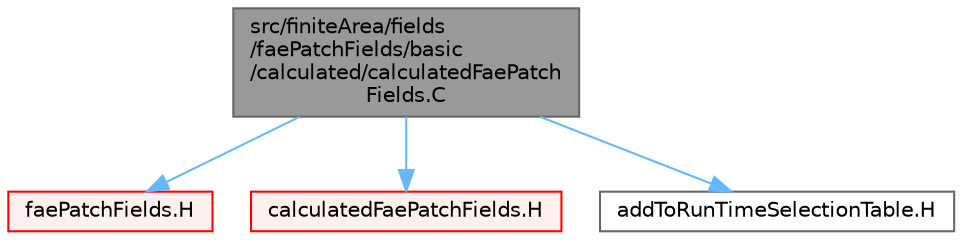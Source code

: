 digraph "src/finiteArea/fields/faePatchFields/basic/calculated/calculatedFaePatchFields.C"
{
 // LATEX_PDF_SIZE
  bgcolor="transparent";
  edge [fontname=Helvetica,fontsize=10,labelfontname=Helvetica,labelfontsize=10];
  node [fontname=Helvetica,fontsize=10,shape=box,height=0.2,width=0.4];
  Node1 [id="Node000001",label="src/finiteArea/fields\l/faePatchFields/basic\l/calculated/calculatedFaePatch\lFields.C",height=0.2,width=0.4,color="gray40", fillcolor="grey60", style="filled", fontcolor="black",tooltip=" "];
  Node1 -> Node2 [id="edge1_Node000001_Node000002",color="steelblue1",style="solid",tooltip=" "];
  Node2 [id="Node000002",label="faePatchFields.H",height=0.2,width=0.4,color="red", fillcolor="#FFF0F0", style="filled",URL="$faePatchFields_8H.html",tooltip="Declarations for faePatchField types."];
  Node1 -> Node240 [id="edge2_Node000001_Node000240",color="steelblue1",style="solid",tooltip=" "];
  Node240 [id="Node000240",label="calculatedFaePatchFields.H",height=0.2,width=0.4,color="red", fillcolor="#FFF0F0", style="filled",URL="$calculatedFaePatchFields_8H.html",tooltip=" "];
  Node1 -> Node242 [id="edge3_Node000001_Node000242",color="steelblue1",style="solid",tooltip=" "];
  Node242 [id="Node000242",label="addToRunTimeSelectionTable.H",height=0.2,width=0.4,color="grey40", fillcolor="white", style="filled",URL="$addToRunTimeSelectionTable_8H.html",tooltip="Macros for easy insertion into run-time selection tables."];
}
